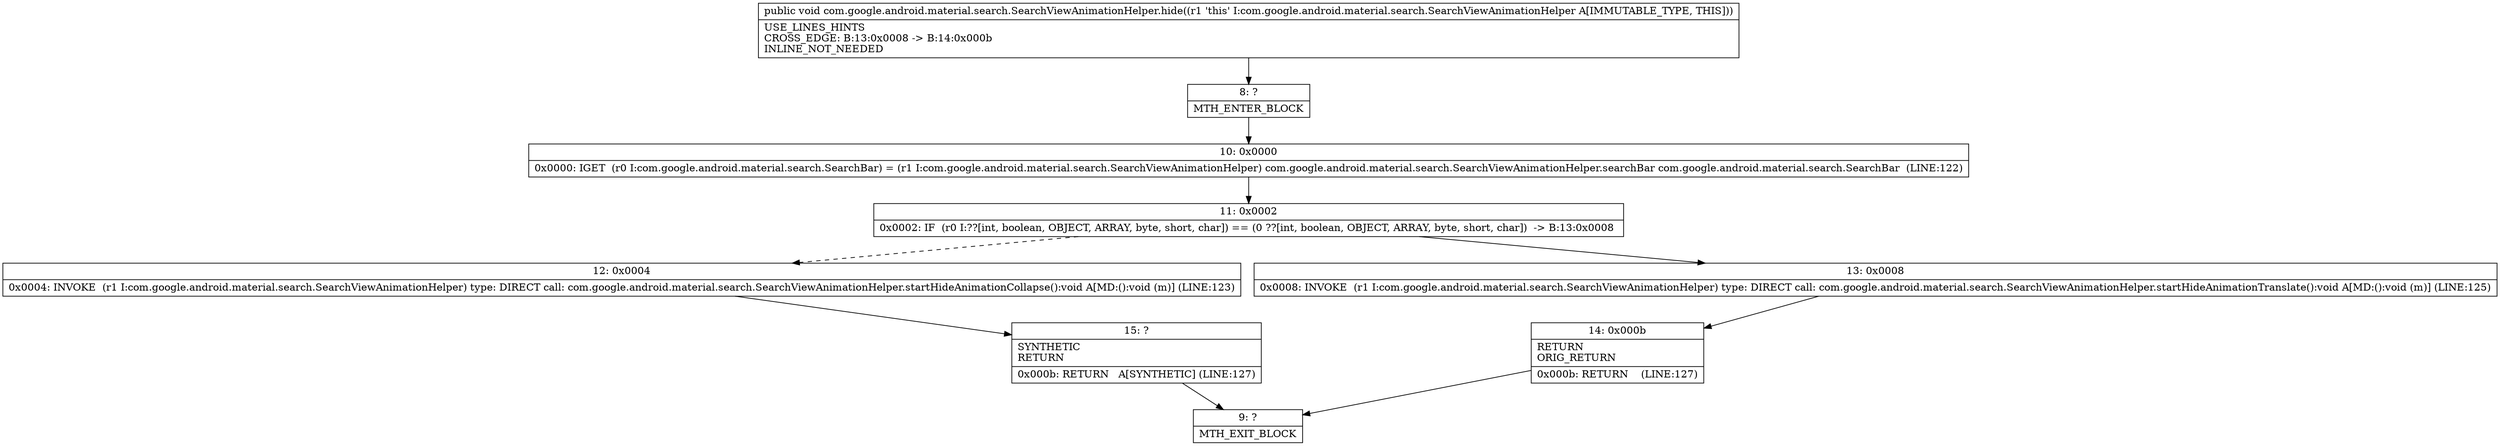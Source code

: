 digraph "CFG forcom.google.android.material.search.SearchViewAnimationHelper.hide()V" {
Node_8 [shape=record,label="{8\:\ ?|MTH_ENTER_BLOCK\l}"];
Node_10 [shape=record,label="{10\:\ 0x0000|0x0000: IGET  (r0 I:com.google.android.material.search.SearchBar) = (r1 I:com.google.android.material.search.SearchViewAnimationHelper) com.google.android.material.search.SearchViewAnimationHelper.searchBar com.google.android.material.search.SearchBar  (LINE:122)\l}"];
Node_11 [shape=record,label="{11\:\ 0x0002|0x0002: IF  (r0 I:??[int, boolean, OBJECT, ARRAY, byte, short, char]) == (0 ??[int, boolean, OBJECT, ARRAY, byte, short, char])  \-\> B:13:0x0008 \l}"];
Node_12 [shape=record,label="{12\:\ 0x0004|0x0004: INVOKE  (r1 I:com.google.android.material.search.SearchViewAnimationHelper) type: DIRECT call: com.google.android.material.search.SearchViewAnimationHelper.startHideAnimationCollapse():void A[MD:():void (m)] (LINE:123)\l}"];
Node_15 [shape=record,label="{15\:\ ?|SYNTHETIC\lRETURN\l|0x000b: RETURN   A[SYNTHETIC] (LINE:127)\l}"];
Node_9 [shape=record,label="{9\:\ ?|MTH_EXIT_BLOCK\l}"];
Node_13 [shape=record,label="{13\:\ 0x0008|0x0008: INVOKE  (r1 I:com.google.android.material.search.SearchViewAnimationHelper) type: DIRECT call: com.google.android.material.search.SearchViewAnimationHelper.startHideAnimationTranslate():void A[MD:():void (m)] (LINE:125)\l}"];
Node_14 [shape=record,label="{14\:\ 0x000b|RETURN\lORIG_RETURN\l|0x000b: RETURN    (LINE:127)\l}"];
MethodNode[shape=record,label="{public void com.google.android.material.search.SearchViewAnimationHelper.hide((r1 'this' I:com.google.android.material.search.SearchViewAnimationHelper A[IMMUTABLE_TYPE, THIS]))  | USE_LINES_HINTS\lCROSS_EDGE: B:13:0x0008 \-\> B:14:0x000b\lINLINE_NOT_NEEDED\l}"];
MethodNode -> Node_8;Node_8 -> Node_10;
Node_10 -> Node_11;
Node_11 -> Node_12[style=dashed];
Node_11 -> Node_13;
Node_12 -> Node_15;
Node_15 -> Node_9;
Node_13 -> Node_14;
Node_14 -> Node_9;
}

